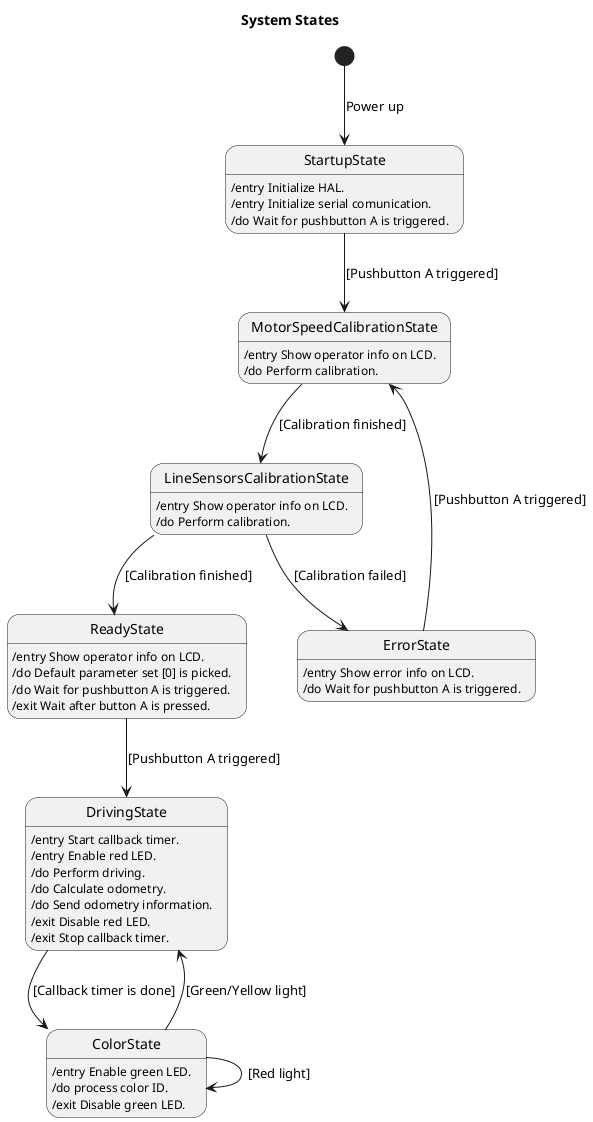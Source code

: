 @startuml

title System States

state StartupState: /entry Initialize HAL.
state StartupState: /entry Initialize serial comunication.
state StartupState: /do Wait for pushbutton A is triggered.

state MotorSpeedCalibrationState: /entry Show operator info on LCD.
state MotorSpeedCalibrationState: /do Perform calibration.

state LineSensorsCalibrationState: /entry Show operator info on LCD.
state LineSensorsCalibrationState: /do Perform calibration.

state ErrorState: /entry Show error info on LCD.
state ErrorState: /do Wait for pushbutton A is triggered.

state ReadyState: /entry Show operator info on LCD.
state ReadyState: /do Default parameter set [0] is picked.
state ReadyState: /do Wait for pushbutton A is triggered.
state ReadyState: /exit Wait after button A is pressed.

state DrivingState: /entry Start callback timer.
state DrivingState: /entry Enable red LED.
state DrivingState: /do Perform driving.
state DrivingState: /do Calculate odometry.
state DrivingState: /do Send odometry information.
state DrivingState: /exit Disable red LED.
state DrivingState: /exit Stop callback timer.

state ColorState: /entry Enable green LED.
state ColorState: /do process color ID.
state ColorState: /exit Disable green LED.

[*] --> StartupState: Power up
StartupState --> MotorSpeedCalibrationState: [Pushbutton A triggered]
MotorSpeedCalibrationState --> LineSensorsCalibrationState: [Calibration finished]
LineSensorsCalibrationState --> ReadyState: [Calibration finished]
LineSensorsCalibrationState --> ErrorState: [Calibration failed]
ReadyState --> DrivingState: [Pushbutton A triggered]
DrivingState --> ColorState: [Callback timer is done]
ColorState --> DrivingState: [Green/Yellow light]
ColorState --> ColorState: [Red light]
ErrorState --> MotorSpeedCalibrationState: [Pushbutton A triggered]

@enduml